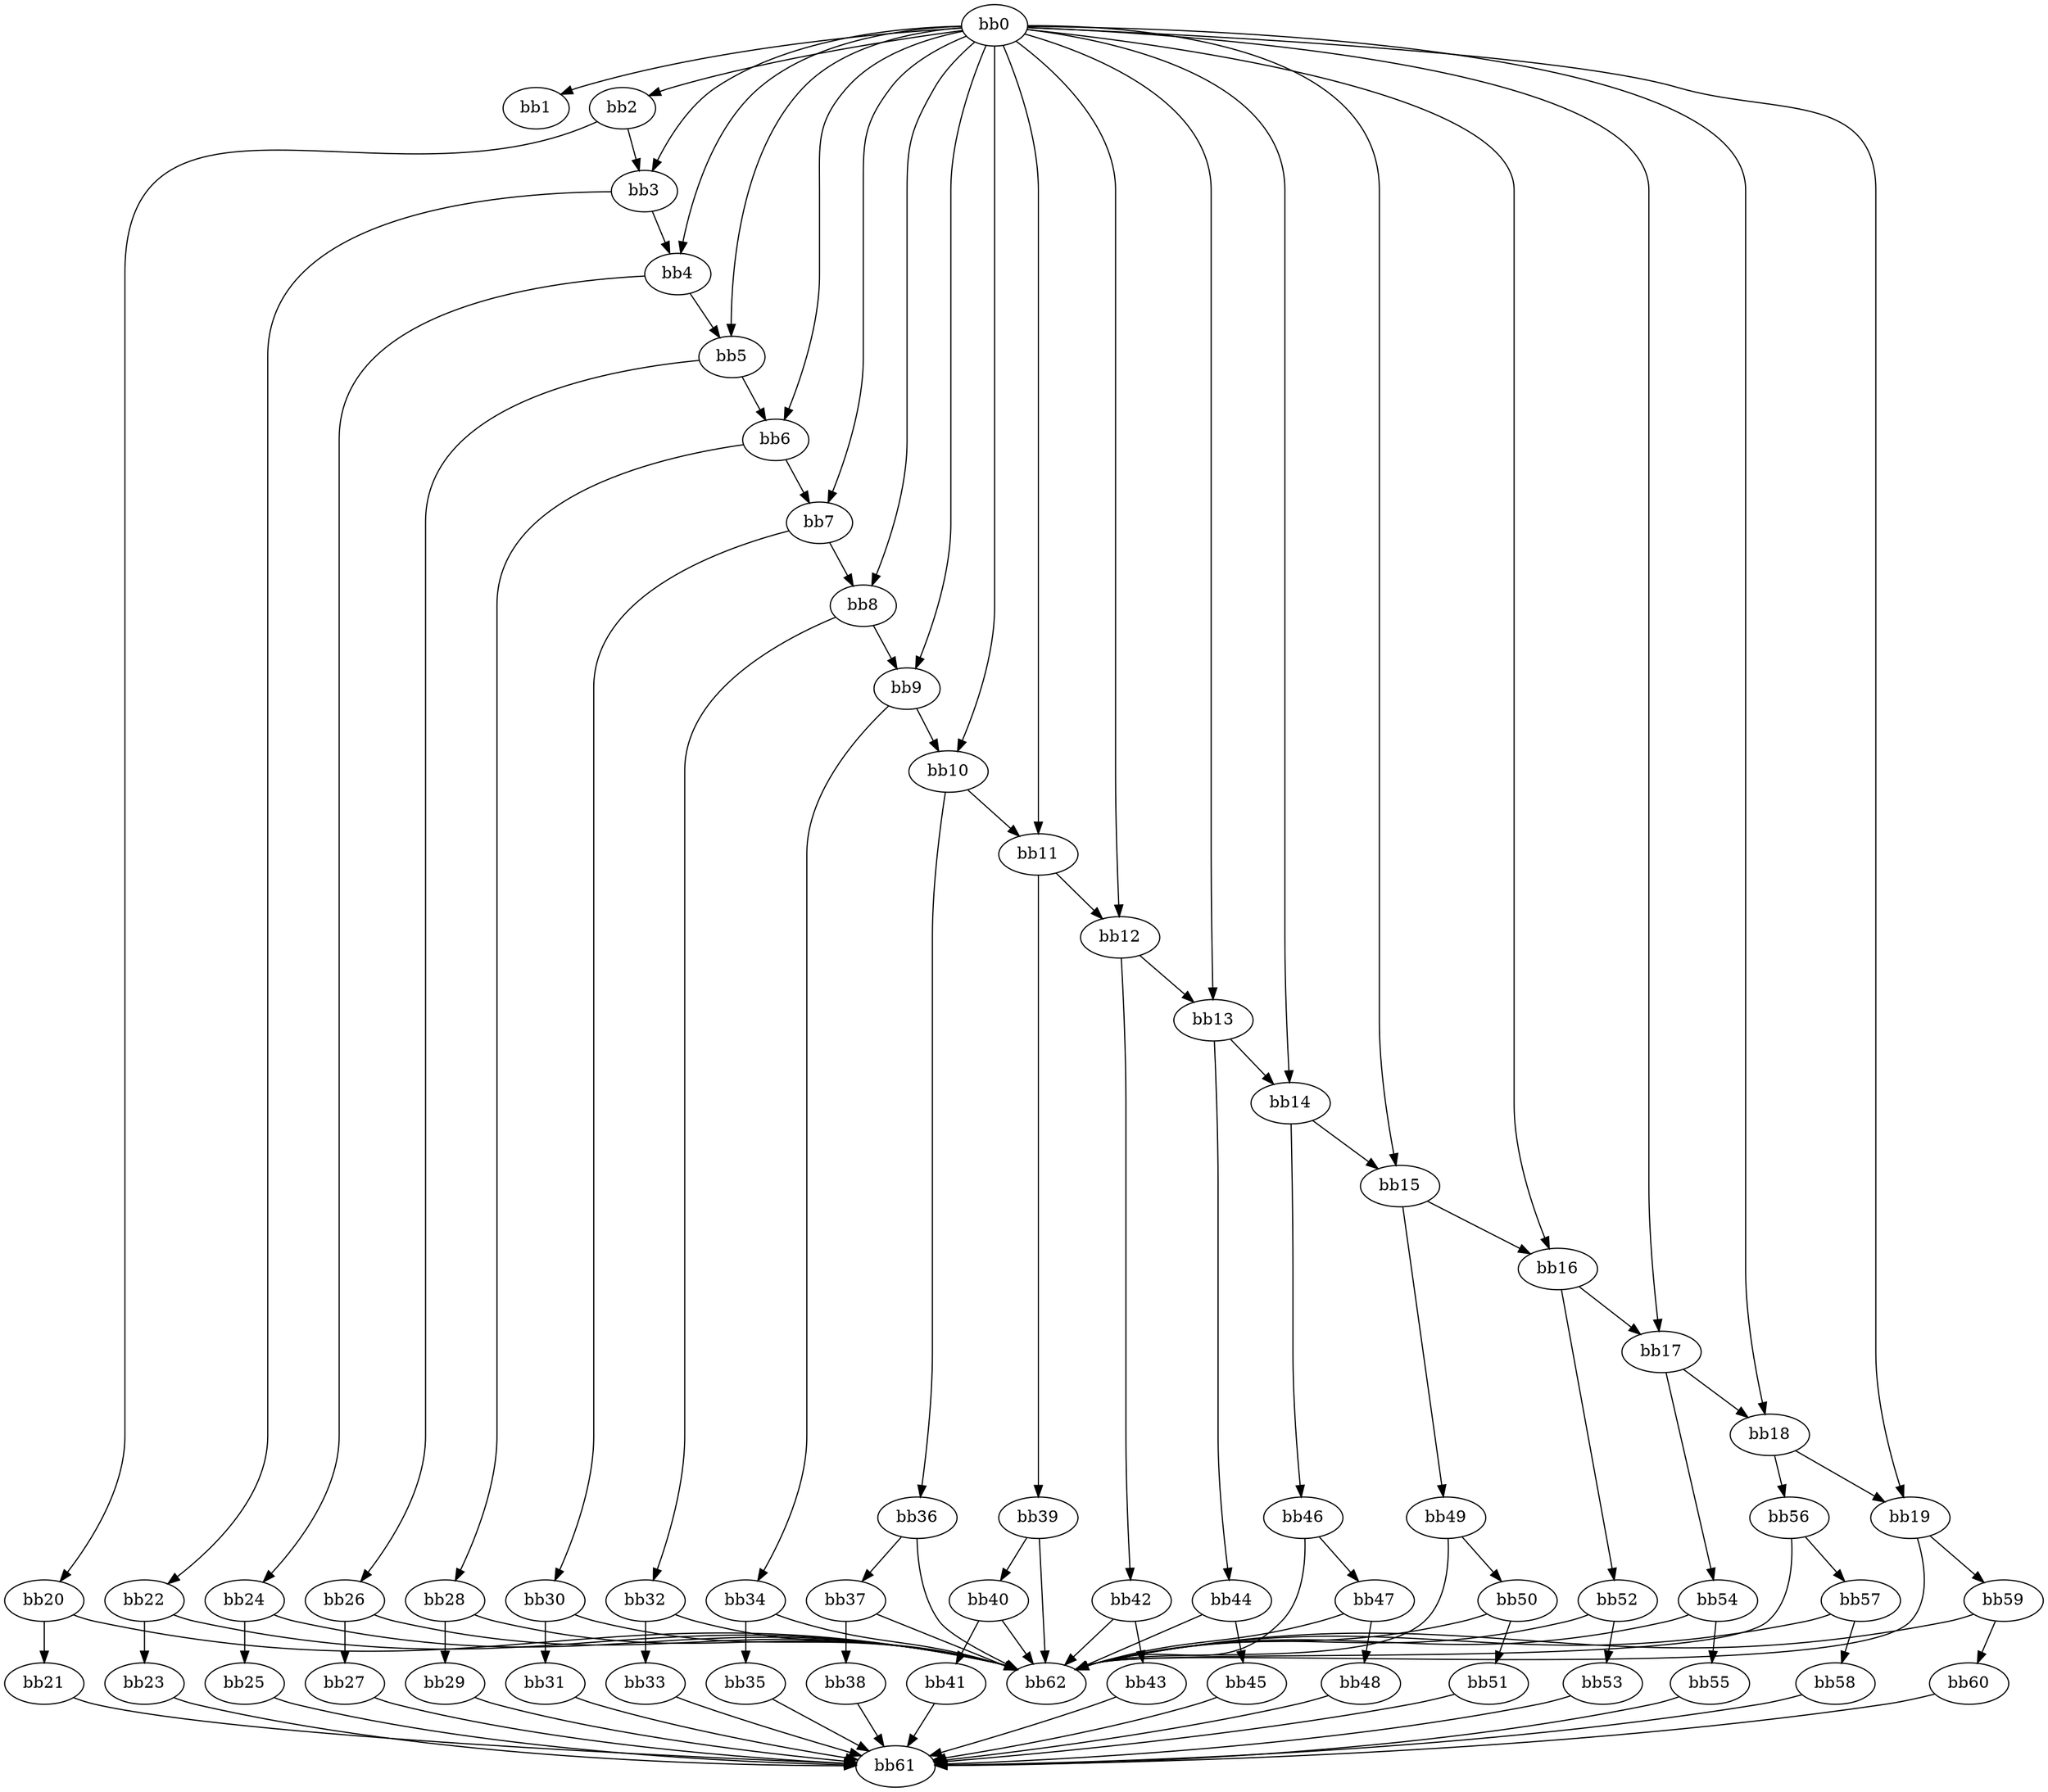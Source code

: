 digraph {
    0 [ label = "bb0\l" ]
    1 [ label = "bb1\l" ]
    2 [ label = "bb2\l" ]
    3 [ label = "bb3\l" ]
    4 [ label = "bb4\l" ]
    5 [ label = "bb5\l" ]
    6 [ label = "bb6\l" ]
    7 [ label = "bb7\l" ]
    8 [ label = "bb8\l" ]
    9 [ label = "bb9\l" ]
    10 [ label = "bb10\l" ]
    11 [ label = "bb11\l" ]
    12 [ label = "bb12\l" ]
    13 [ label = "bb13\l" ]
    14 [ label = "bb14\l" ]
    15 [ label = "bb15\l" ]
    16 [ label = "bb16\l" ]
    17 [ label = "bb17\l" ]
    18 [ label = "bb18\l" ]
    19 [ label = "bb19\l" ]
    20 [ label = "bb20\l" ]
    21 [ label = "bb21\l" ]
    22 [ label = "bb22\l" ]
    23 [ label = "bb23\l" ]
    24 [ label = "bb24\l" ]
    25 [ label = "bb25\l" ]
    26 [ label = "bb26\l" ]
    27 [ label = "bb27\l" ]
    28 [ label = "bb28\l" ]
    29 [ label = "bb29\l" ]
    30 [ label = "bb30\l" ]
    31 [ label = "bb31\l" ]
    32 [ label = "bb32\l" ]
    33 [ label = "bb33\l" ]
    34 [ label = "bb34\l" ]
    35 [ label = "bb35\l" ]
    36 [ label = "bb36\l" ]
    37 [ label = "bb37\l" ]
    38 [ label = "bb38\l" ]
    39 [ label = "bb39\l" ]
    40 [ label = "bb40\l" ]
    41 [ label = "bb41\l" ]
    42 [ label = "bb42\l" ]
    43 [ label = "bb43\l" ]
    44 [ label = "bb44\l" ]
    45 [ label = "bb45\l" ]
    46 [ label = "bb46\l" ]
    47 [ label = "bb47\l" ]
    48 [ label = "bb48\l" ]
    49 [ label = "bb49\l" ]
    50 [ label = "bb50\l" ]
    51 [ label = "bb51\l" ]
    52 [ label = "bb52\l" ]
    53 [ label = "bb53\l" ]
    54 [ label = "bb54\l" ]
    55 [ label = "bb55\l" ]
    56 [ label = "bb56\l" ]
    57 [ label = "bb57\l" ]
    58 [ label = "bb58\l" ]
    59 [ label = "bb59\l" ]
    60 [ label = "bb60\l" ]
    61 [ label = "bb61\l" ]
    62 [ label = "bb62\l" ]
    0 -> 1 [ ]
    0 -> 2 [ ]
    0 -> 3 [ ]
    0 -> 4 [ ]
    0 -> 5 [ ]
    0 -> 6 [ ]
    0 -> 7 [ ]
    0 -> 8 [ ]
    0 -> 9 [ ]
    0 -> 10 [ ]
    0 -> 11 [ ]
    0 -> 12 [ ]
    0 -> 13 [ ]
    0 -> 14 [ ]
    0 -> 15 [ ]
    0 -> 16 [ ]
    0 -> 17 [ ]
    0 -> 18 [ ]
    0 -> 19 [ ]
    2 -> 3 [ ]
    2 -> 20 [ ]
    3 -> 4 [ ]
    3 -> 22 [ ]
    4 -> 5 [ ]
    4 -> 24 [ ]
    5 -> 6 [ ]
    5 -> 26 [ ]
    6 -> 7 [ ]
    6 -> 28 [ ]
    7 -> 8 [ ]
    7 -> 30 [ ]
    8 -> 9 [ ]
    8 -> 32 [ ]
    9 -> 10 [ ]
    9 -> 34 [ ]
    10 -> 11 [ ]
    10 -> 36 [ ]
    11 -> 12 [ ]
    11 -> 39 [ ]
    12 -> 13 [ ]
    12 -> 42 [ ]
    13 -> 14 [ ]
    13 -> 44 [ ]
    14 -> 15 [ ]
    14 -> 46 [ ]
    15 -> 16 [ ]
    15 -> 49 [ ]
    16 -> 17 [ ]
    16 -> 52 [ ]
    17 -> 18 [ ]
    17 -> 54 [ ]
    18 -> 19 [ ]
    18 -> 56 [ ]
    19 -> 59 [ ]
    19 -> 62 [ ]
    20 -> 21 [ ]
    20 -> 62 [ ]
    21 -> 61 [ ]
    22 -> 23 [ ]
    22 -> 62 [ ]
    23 -> 61 [ ]
    24 -> 25 [ ]
    24 -> 62 [ ]
    25 -> 61 [ ]
    26 -> 27 [ ]
    26 -> 62 [ ]
    27 -> 61 [ ]
    28 -> 29 [ ]
    28 -> 62 [ ]
    29 -> 61 [ ]
    30 -> 31 [ ]
    30 -> 62 [ ]
    31 -> 61 [ ]
    32 -> 33 [ ]
    32 -> 62 [ ]
    33 -> 61 [ ]
    34 -> 35 [ ]
    34 -> 62 [ ]
    35 -> 61 [ ]
    36 -> 37 [ ]
    36 -> 62 [ ]
    37 -> 38 [ ]
    37 -> 62 [ ]
    38 -> 61 [ ]
    39 -> 40 [ ]
    39 -> 62 [ ]
    40 -> 41 [ ]
    40 -> 62 [ ]
    41 -> 61 [ ]
    42 -> 43 [ ]
    42 -> 62 [ ]
    43 -> 61 [ ]
    44 -> 45 [ ]
    44 -> 62 [ ]
    45 -> 61 [ ]
    46 -> 47 [ ]
    46 -> 62 [ ]
    47 -> 48 [ ]
    47 -> 62 [ ]
    48 -> 61 [ ]
    49 -> 50 [ ]
    49 -> 62 [ ]
    50 -> 51 [ ]
    50 -> 62 [ ]
    51 -> 61 [ ]
    52 -> 53 [ ]
    52 -> 62 [ ]
    53 -> 61 [ ]
    54 -> 55 [ ]
    54 -> 62 [ ]
    55 -> 61 [ ]
    56 -> 57 [ ]
    56 -> 62 [ ]
    57 -> 58 [ ]
    57 -> 62 [ ]
    58 -> 61 [ ]
    59 -> 60 [ ]
    59 -> 62 [ ]
    60 -> 61 [ ]
}

